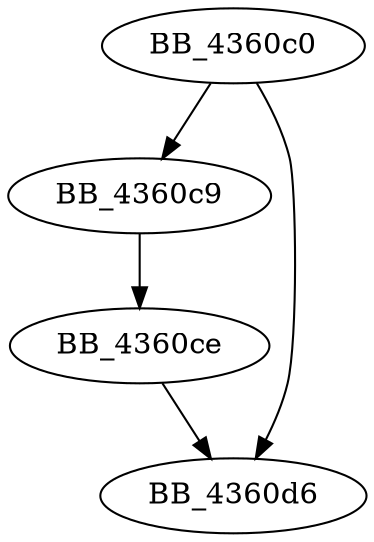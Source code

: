 DiGraph sub_4360C0{
BB_4360c0->BB_4360c9
BB_4360c0->BB_4360d6
BB_4360c9->BB_4360ce
BB_4360ce->BB_4360d6
}
